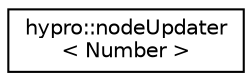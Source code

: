 digraph "Graphical Class Hierarchy"
{
  edge [fontname="Helvetica",fontsize="10",labelfontname="Helvetica",labelfontsize="10"];
  node [fontname="Helvetica",fontsize="10",shape=record];
  rankdir="LR";
  Node1 [label="hypro::nodeUpdater\l\< Number \>",height=0.2,width=0.4,color="black", fillcolor="white", style="filled",URL="$structhypro_1_1nodeUpdater.html"];
}
